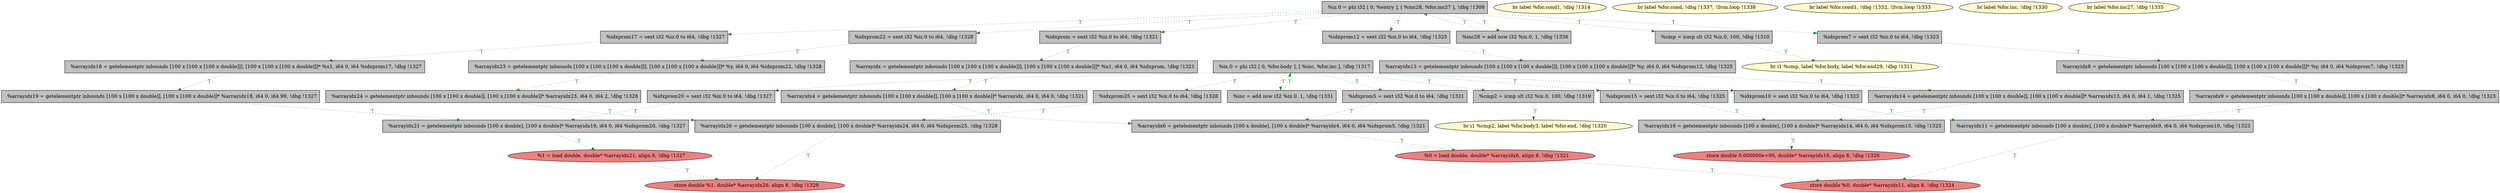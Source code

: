 
digraph G {


node469 [fillcolor=grey,label="  %idxprom22 = sext i32 %iz.0 to i64, !dbg !1328",shape=rectangle,style=filled ]
node468 [fillcolor=lemonchiffon,label="  br label %for.cond1, !dbg !1314",shape=ellipse,style=filled ]
node467 [fillcolor=lightcoral,label="  %1 = load double, double* %arrayidx21, align 8, !dbg !1327",shape=ellipse,style=filled ]
node465 [fillcolor=grey,label="  %arrayidx21 = getelementptr inbounds [100 x double], [100 x double]* %arrayidx19, i64 0, i64 %idxprom20, !dbg !1327",shape=rectangle,style=filled ]
node463 [fillcolor=grey,label="  %idxprom20 = sext i32 %ix.0 to i64, !dbg !1327",shape=rectangle,style=filled ]
node442 [fillcolor=grey,label="  %arrayidx6 = getelementptr inbounds [100 x double], [100 x double]* %arrayidx4, i64 0, i64 %idxprom5, !dbg !1321",shape=rectangle,style=filled ]
node440 [fillcolor=lightcoral,label="  %0 = load double, double* %arrayidx6, align 8, !dbg !1321",shape=ellipse,style=filled ]
node439 [fillcolor=grey,label="  %iz.0 = phi i32 [ 0, %entry ], [ %inc28, %for.inc27 ], !dbg !1308",shape=rectangle,style=filled ]
node447 [fillcolor=lemonchiffon,label="  br label %for.cond, !dbg !1337, !llvm.loop !1338",shape=ellipse,style=filled ]
node436 [fillcolor=grey,label="  %idxprom5 = sext i32 %ix.0 to i64, !dbg !1321",shape=rectangle,style=filled ]
node435 [fillcolor=grey,label="  %idxprom = sext i32 %iz.0 to i64, !dbg !1321",shape=rectangle,style=filled ]
node464 [fillcolor=grey,label="  %inc28 = add nsw i32 %iz.0, 1, !dbg !1336",shape=rectangle,style=filled ]
node434 [fillcolor=grey,label="  %arrayidx = getelementptr inbounds [100 x [100 x [100 x double]]], [100 x [100 x [100 x double]]]* %x1, i64 0, i64 %idxprom, !dbg !1321",shape=rectangle,style=filled ]
node432 [fillcolor=grey,label="  %arrayidx24 = getelementptr inbounds [100 x [100 x double]], [100 x [100 x double]]* %arrayidx23, i64 0, i64 2, !dbg !1328",shape=rectangle,style=filled ]
node444 [fillcolor=grey,label="  %cmp2 = icmp slt i32 %ix.0, 100, !dbg !1319",shape=rectangle,style=filled ]
node452 [fillcolor=grey,label="  %idxprom15 = sext i32 %ix.0 to i64, !dbg !1325",shape=rectangle,style=filled ]
node428 [fillcolor=lemonchiffon,label="  br label %for.cond1, !dbg !1332, !llvm.loop !1333",shape=ellipse,style=filled ]
node427 [fillcolor=grey,label="  %inc = add nsw i32 %ix.0, 1, !dbg !1331",shape=rectangle,style=filled ]
node429 [fillcolor=lightcoral,label="  store double %1, double* %arrayidx26, align 8, !dbg !1329",shape=ellipse,style=filled ]
node445 [fillcolor=lemonchiffon,label="  br label %for.inc, !dbg !1330",shape=ellipse,style=filled ]
node431 [fillcolor=grey,label="  %idxprom25 = sext i32 %ix.0 to i64, !dbg !1328",shape=rectangle,style=filled ]
node437 [fillcolor=lightcoral,label="  store double %0, double* %arrayidx11, align 8, !dbg !1324",shape=ellipse,style=filled ]
node443 [fillcolor=grey,label="  %arrayidx4 = getelementptr inbounds [100 x [100 x double]], [100 x [100 x double]]* %arrayidx, i64 0, i64 0, !dbg !1321",shape=rectangle,style=filled ]
node446 [fillcolor=lemonchiffon,label="  br i1 %cmp, label %for.body, label %for.end29, !dbg !1311",shape=ellipse,style=filled ]
node430 [fillcolor=grey,label="  %arrayidx26 = getelementptr inbounds [100 x double], [100 x double]* %arrayidx24, i64 0, i64 %idxprom25, !dbg !1328",shape=rectangle,style=filled ]
node449 [fillcolor=grey,label="  %arrayidx9 = getelementptr inbounds [100 x [100 x double]], [100 x [100 x double]]* %arrayidx8, i64 0, i64 0, !dbg !1323",shape=rectangle,style=filled ]
node441 [fillcolor=grey,label="  %arrayidx18 = getelementptr inbounds [100 x [100 x [100 x double]]], [100 x [100 x [100 x double]]]* %x1, i64 0, i64 %idxprom17, !dbg !1327",shape=rectangle,style=filled ]
node448 [fillcolor=lemonchiffon,label="  br i1 %cmp2, label %for.body3, label %for.end, !dbg !1320",shape=ellipse,style=filled ]
node450 [fillcolor=grey,label="  %cmp = icmp slt i32 %iz.0, 100, !dbg !1310",shape=rectangle,style=filled ]
node438 [fillcolor=lemonchiffon,label="  br label %for.inc27, !dbg !1335",shape=ellipse,style=filled ]
node451 [fillcolor=grey,label="  %idxprom10 = sext i32 %ix.0 to i64, !dbg !1323",shape=rectangle,style=filled ]
node453 [fillcolor=grey,label="  %ix.0 = phi i32 [ 0, %for.body ], [ %inc, %for.inc ], !dbg !1317",shape=rectangle,style=filled ]
node454 [fillcolor=grey,label="  %idxprom7 = sext i32 %iz.0 to i64, !dbg !1323",shape=rectangle,style=filled ]
node455 [fillcolor=grey,label="  %idxprom12 = sext i32 %iz.0 to i64, !dbg !1325",shape=rectangle,style=filled ]
node459 [fillcolor=grey,label="  %arrayidx16 = getelementptr inbounds [100 x double], [100 x double]* %arrayidx14, i64 0, i64 %idxprom15, !dbg !1325",shape=rectangle,style=filled ]
node460 [fillcolor=lightcoral,label="  store double 0.000000e+00, double* %arrayidx16, align 8, !dbg !1326",shape=ellipse,style=filled ]
node457 [fillcolor=grey,label="  %arrayidx13 = getelementptr inbounds [100 x [100 x [100 x double]]], [100 x [100 x [100 x double]]]* %y, i64 0, i64 %idxprom12, !dbg !1325",shape=rectangle,style=filled ]
node433 [fillcolor=grey,label="  %arrayidx23 = getelementptr inbounds [100 x [100 x [100 x double]]], [100 x [100 x [100 x double]]]* %y, i64 0, i64 %idxprom22, !dbg !1328",shape=rectangle,style=filled ]
node458 [fillcolor=grey,label="  %arrayidx11 = getelementptr inbounds [100 x double], [100 x double]* %arrayidx9, i64 0, i64 %idxprom10, !dbg !1323",shape=rectangle,style=filled ]
node461 [fillcolor=grey,label="  %idxprom17 = sext i32 %iz.0 to i64, !dbg !1327",shape=rectangle,style=filled ]
node466 [fillcolor=grey,label="  %arrayidx14 = getelementptr inbounds [100 x [100 x double]], [100 x [100 x double]]* %arrayidx13, i64 0, i64 1, !dbg !1325",shape=rectangle,style=filled ]
node456 [fillcolor=grey,label="  %arrayidx8 = getelementptr inbounds [100 x [100 x [100 x double]]], [100 x [100 x [100 x double]]]* %y, i64 0, i64 %idxprom7, !dbg !1323",shape=rectangle,style=filled ]
node462 [fillcolor=grey,label="  %arrayidx19 = getelementptr inbounds [100 x [100 x double]], [100 x [100 x double]]* %arrayidx18, i64 0, i64 99, !dbg !1327",shape=rectangle,style=filled ]

node455->node457 [style=dotted,color=forestgreen,label="T",fontcolor=forestgreen ]
node453->node451 [style=dotted,color=forestgreen,label="T",fontcolor=forestgreen ]
node453->node463 [style=dotted,color=forestgreen,label="T",fontcolor=forestgreen ]
node439->node455 [style=dotted,color=forestgreen,label="T",fontcolor=forestgreen ]
node452->node459 [style=dotted,color=forestgreen,label="T",fontcolor=forestgreen ]
node458->node437 [style=dotted,color=forestgreen,label="T",fontcolor=forestgreen ]
node435->node434 [style=dotted,color=forestgreen,label="T",fontcolor=forestgreen ]
node469->node433 [style=dotted,color=forestgreen,label="T",fontcolor=forestgreen ]
node456->node449 [style=dotted,color=forestgreen,label="T",fontcolor=forestgreen ]
node427->node453 [style=dotted,color=forestgreen,label="T",fontcolor=forestgreen ]
node430->node429 [style=dotted,color=forestgreen,label="T",fontcolor=forestgreen ]
node444->node448 [style=dotted,color=forestgreen,label="T",fontcolor=forestgreen ]
node441->node462 [style=dotted,color=forestgreen,label="T",fontcolor=forestgreen ]
node434->node443 [style=dotted,color=forestgreen,label="T",fontcolor=forestgreen ]
node440->node437 [style=dotted,color=forestgreen,label="T",fontcolor=forestgreen ]
node432->node430 [style=dotted,color=forestgreen,label="T",fontcolor=forestgreen ]
node439->node464 [style=dotted,color=forestgreen,label="T",fontcolor=forestgreen ]
node439->node469 [style=dotted,color=forestgreen,label="T",fontcolor=forestgreen ]
node465->node467 [style=dotted,color=forestgreen,label="T",fontcolor=forestgreen ]
node466->node459 [style=dotted,color=forestgreen,label="T",fontcolor=forestgreen ]
node453->node427 [style=dotted,color=forestgreen,label="T",fontcolor=forestgreen ]
node436->node442 [style=dotted,color=forestgreen,label="T",fontcolor=forestgreen ]
node463->node465 [style=dotted,color=forestgreen,label="T",fontcolor=forestgreen ]
node433->node432 [style=dotted,color=forestgreen,label="T",fontcolor=forestgreen ]
node464->node439 [style=dotted,color=forestgreen,label="T",fontcolor=forestgreen ]
node459->node460 [style=dotted,color=forestgreen,label="T",fontcolor=forestgreen ]
node461->node441 [style=dotted,color=forestgreen,label="T",fontcolor=forestgreen ]
node439->node450 [style=dotted,color=forestgreen,label="T",fontcolor=forestgreen ]
node454->node456 [style=dotted,color=forestgreen,label="T",fontcolor=forestgreen ]
node453->node431 [style=dotted,color=forestgreen,label="T",fontcolor=forestgreen ]
node450->node446 [style=dotted,color=forestgreen,label="T",fontcolor=forestgreen ]
node462->node465 [style=dotted,color=forestgreen,label="T",fontcolor=forestgreen ]
node467->node429 [style=dotted,color=forestgreen,label="T",fontcolor=forestgreen ]
node439->node461 [style=dotted,color=forestgreen,label="T",fontcolor=forestgreen ]
node431->node430 [style=dotted,color=forestgreen,label="T",fontcolor=forestgreen ]
node439->node454 [style=dotted,color=forestgreen,label="T",fontcolor=forestgreen ]
node453->node452 [style=dotted,color=forestgreen,label="T",fontcolor=forestgreen ]
node453->node444 [style=dotted,color=forestgreen,label="T",fontcolor=forestgreen ]
node442->node440 [style=dotted,color=forestgreen,label="T",fontcolor=forestgreen ]
node457->node466 [style=dotted,color=forestgreen,label="T",fontcolor=forestgreen ]
node443->node442 [style=dotted,color=forestgreen,label="T",fontcolor=forestgreen ]
node449->node458 [style=dotted,color=forestgreen,label="T",fontcolor=forestgreen ]
node439->node435 [style=dotted,color=forestgreen,label="T",fontcolor=forestgreen ]
node453->node436 [style=dotted,color=forestgreen,label="T",fontcolor=forestgreen ]
node451->node458 [style=dotted,color=forestgreen,label="T",fontcolor=forestgreen ]


}
